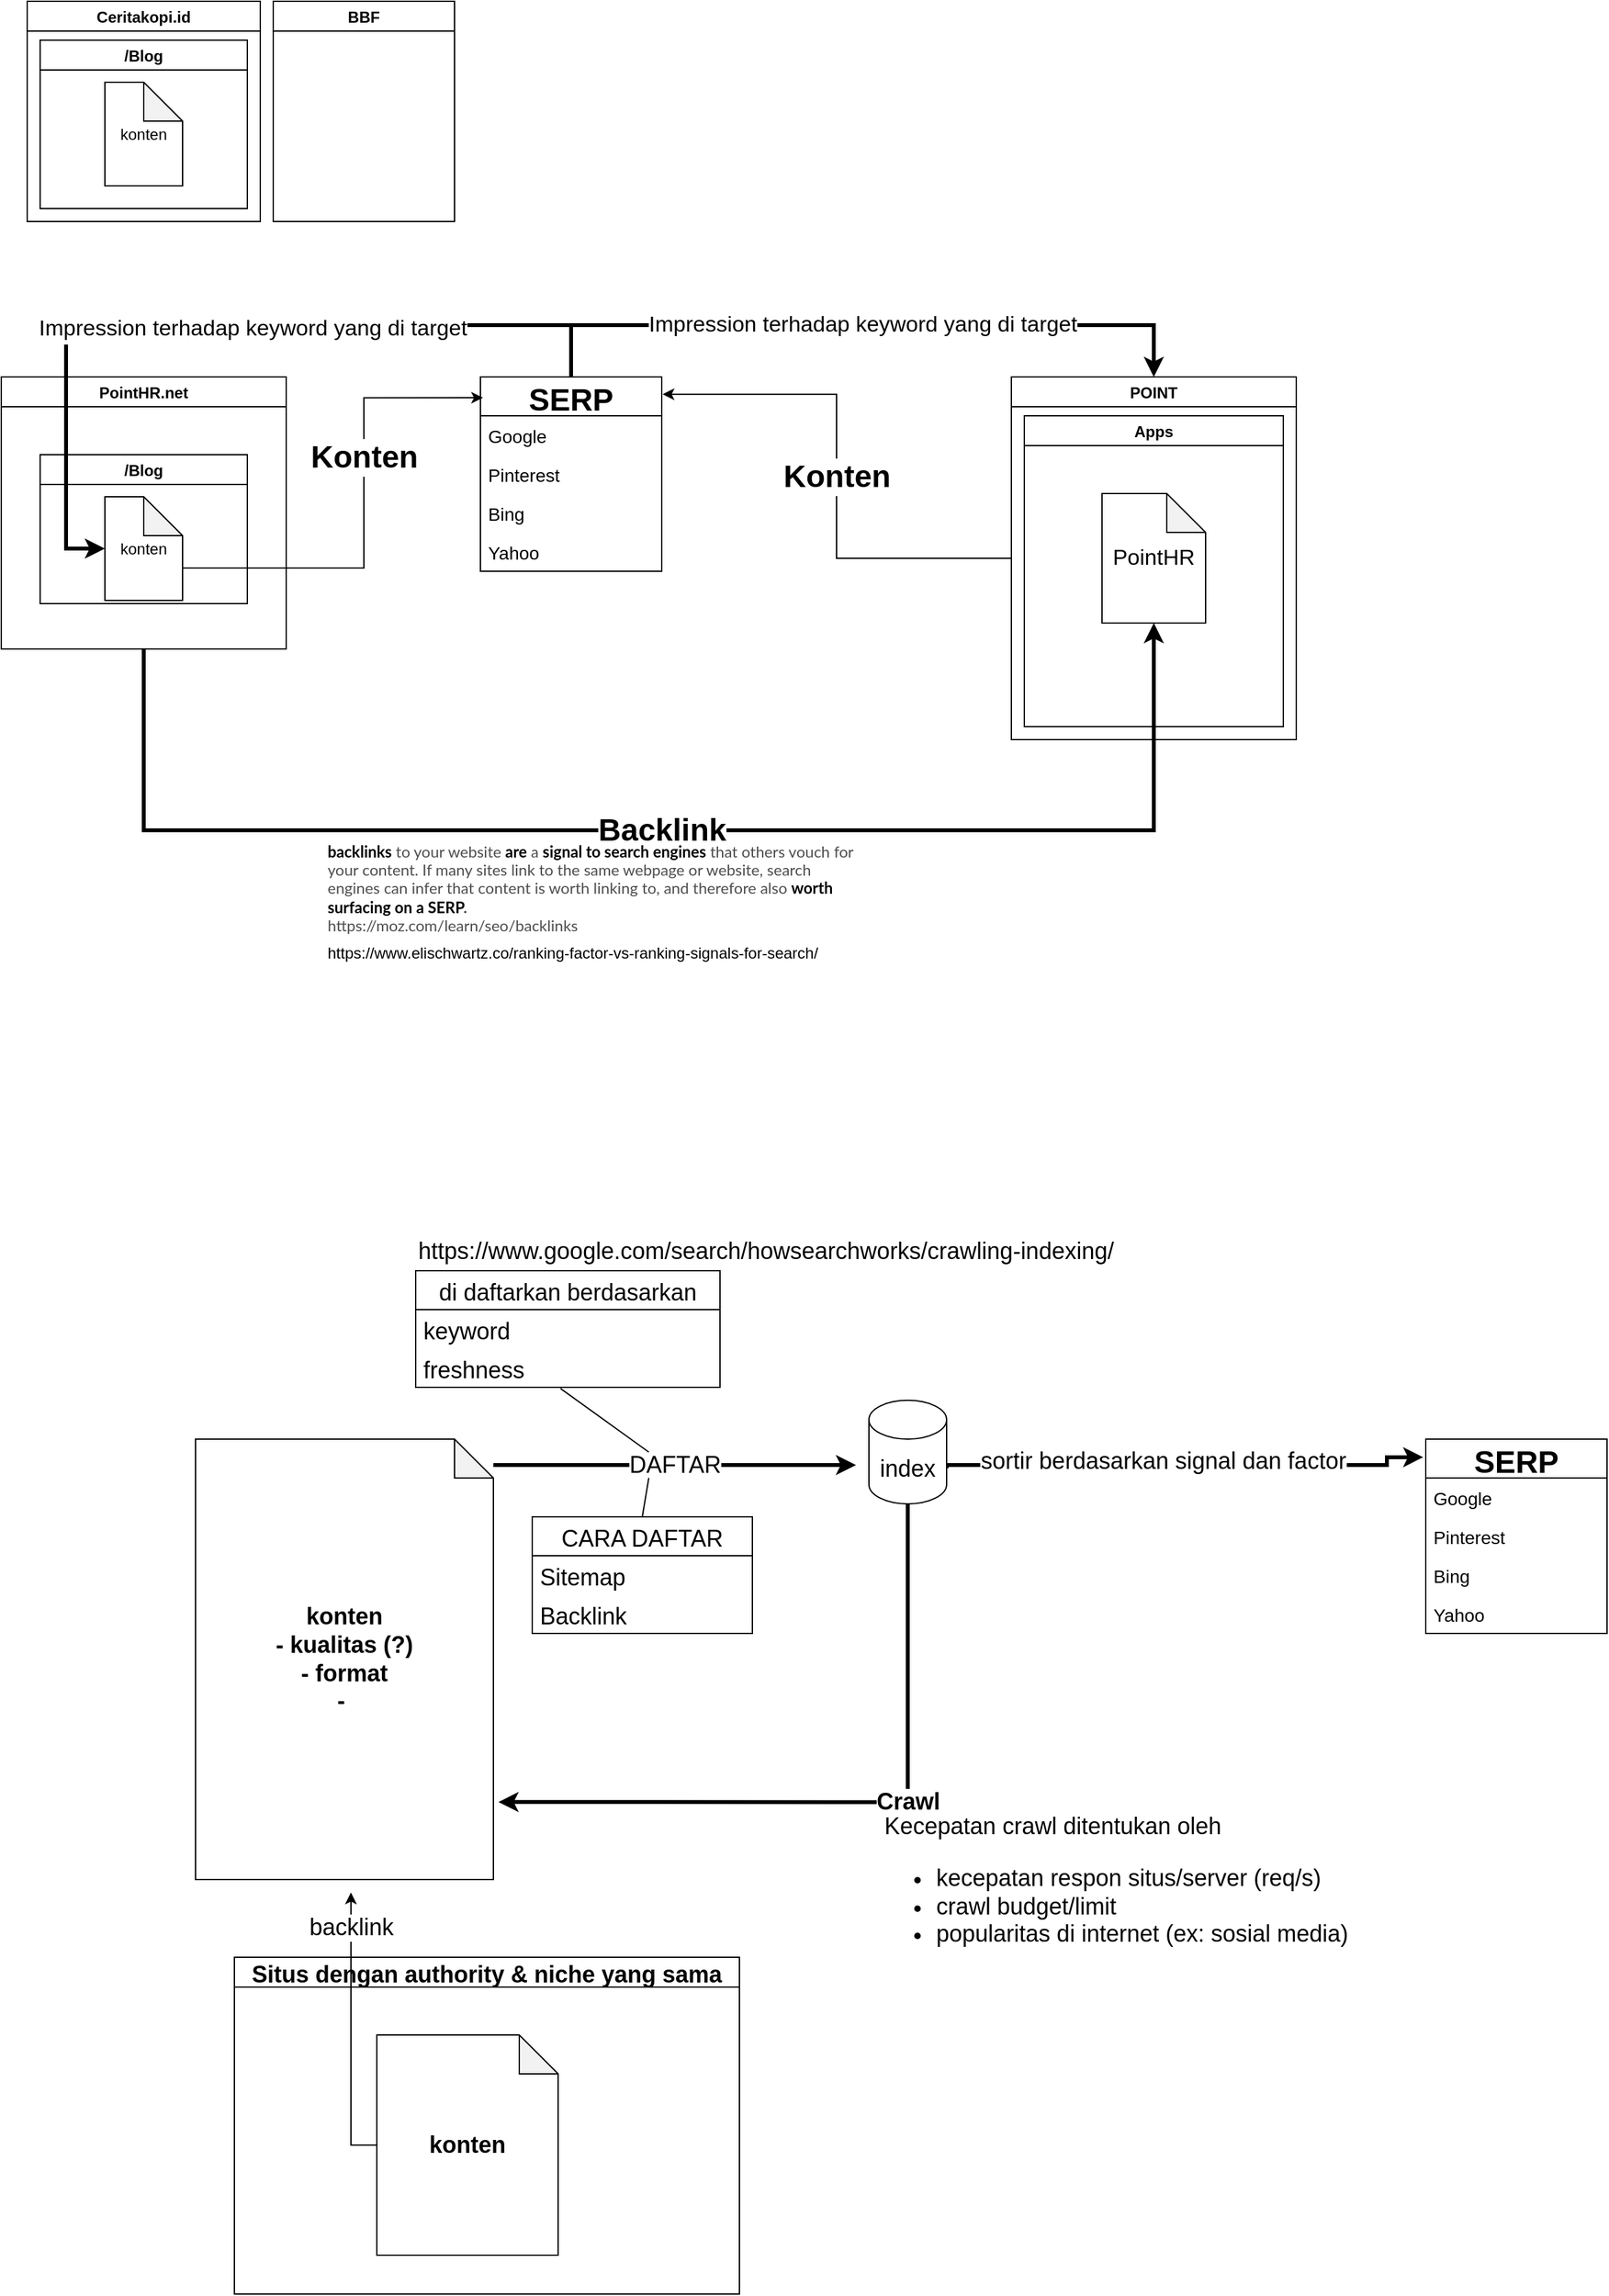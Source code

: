<mxfile version="15.5.4" type="github">
  <diagram id="UpQXV0bkHhJ45pT5pMi0" name="Page-1">
    <mxGraphModel dx="3771" dy="2672" grid="1" gridSize="10" guides="1" tooltips="1" connect="1" arrows="1" fold="1" page="1" pageScale="1" pageWidth="1654" pageHeight="1169" math="0" shadow="0">
      <root>
        <mxCell id="0" />
        <mxCell id="1" parent="0" />
        <mxCell id="VMYl_dWGH_x-drsQ9dHv-32" value="&lt;font style=&quot;font-size: 24px&quot;&gt;&lt;b&gt;Backlink&lt;/b&gt;&lt;/font&gt;" style="edgeStyle=orthogonalEdgeStyle;rounded=0;orthogonalLoop=1;jettySize=auto;html=1;fontSize=17;entryX=0.5;entryY=1;entryDx=0;entryDy=0;entryPerimeter=0;strokeWidth=3;" edge="1" parent="1" source="VMYl_dWGH_x-drsQ9dHv-3" target="VMYl_dWGH_x-drsQ9dHv-30">
          <mxGeometry relative="1" as="geometry">
            <mxPoint x="1029" y="-460" as="targetPoint" />
            <Array as="points">
              <mxPoint x="420" y="-390" />
              <mxPoint x="1200" y="-390" />
            </Array>
          </mxGeometry>
        </mxCell>
        <mxCell id="VMYl_dWGH_x-drsQ9dHv-3" value="PointHR.net" style="swimlane;" vertex="1" parent="1">
          <mxGeometry x="310" y="-740" width="220" height="210" as="geometry">
            <mxRectangle x="60" y="230" width="80" height="23" as="alternateBounds" />
          </mxGeometry>
        </mxCell>
        <mxCell id="VMYl_dWGH_x-drsQ9dHv-5" value="/Blog" style="swimlane;" vertex="1" parent="VMYl_dWGH_x-drsQ9dHv-3">
          <mxGeometry x="30" y="60" width="160" height="115" as="geometry">
            <mxRectangle x="30" y="60" width="60" height="23" as="alternateBounds" />
          </mxGeometry>
        </mxCell>
        <mxCell id="VMYl_dWGH_x-drsQ9dHv-35" value="konten" style="shape=note;whiteSpace=wrap;html=1;backgroundOutline=1;darkOpacity=0.05;fontSize=12;fontColor=#000000;align=center;" vertex="1" parent="VMYl_dWGH_x-drsQ9dHv-5">
          <mxGeometry x="50" y="32.5" width="60" height="80" as="geometry" />
        </mxCell>
        <mxCell id="VMYl_dWGH_x-drsQ9dHv-21" value="&lt;font style=&quot;font-size: 17px&quot;&gt;Impression terhadap keyword yang di target&lt;/font&gt;" style="edgeStyle=orthogonalEdgeStyle;rounded=0;orthogonalLoop=1;jettySize=auto;html=1;entryX=0;entryY=0.5;entryDx=0;entryDy=0;entryPerimeter=0;fontSize=24;strokeWidth=3;" edge="1" parent="1" source="VMYl_dWGH_x-drsQ9dHv-13" target="VMYl_dWGH_x-drsQ9dHv-35">
          <mxGeometry x="-0.094" relative="1" as="geometry">
            <Array as="points">
              <mxPoint x="750" y="-780" />
              <mxPoint x="360" y="-780" />
              <mxPoint x="360" y="-607" />
            </Array>
            <mxPoint as="offset" />
          </mxGeometry>
        </mxCell>
        <mxCell id="VMYl_dWGH_x-drsQ9dHv-38" value="&lt;span style=&quot;font-size: 17px&quot;&gt;Impression terhadap keyword yang di target&lt;/span&gt;" style="edgeStyle=orthogonalEdgeStyle;rounded=0;orthogonalLoop=1;jettySize=auto;html=1;entryX=0.5;entryY=0;entryDx=0;entryDy=0;fontSize=12;fontColor=#000000;strokeWidth=3;" edge="1" parent="1" source="VMYl_dWGH_x-drsQ9dHv-13" target="VMYl_dWGH_x-drsQ9dHv-27">
          <mxGeometry relative="1" as="geometry">
            <Array as="points">
              <mxPoint x="750" y="-780" />
              <mxPoint x="1200" y="-780" />
            </Array>
          </mxGeometry>
        </mxCell>
        <mxCell id="VMYl_dWGH_x-drsQ9dHv-13" value="SERP" style="swimlane;fontStyle=1;childLayout=stackLayout;horizontal=1;startSize=30;horizontalStack=0;resizeParent=1;resizeParentMax=0;resizeLast=0;collapsible=1;marginBottom=0;fontSize=24;" vertex="1" parent="1">
          <mxGeometry x="680" y="-740" width="140" height="150" as="geometry">
            <mxRectangle x="430" y="230" width="100" height="30" as="alternateBounds" />
          </mxGeometry>
        </mxCell>
        <mxCell id="VMYl_dWGH_x-drsQ9dHv-14" value="Google" style="text;strokeColor=none;fillColor=none;align=left;verticalAlign=middle;spacingLeft=4;spacingRight=4;overflow=hidden;points=[[0,0.5],[1,0.5]];portConstraint=eastwest;rotatable=0;fontSize=14;" vertex="1" parent="VMYl_dWGH_x-drsQ9dHv-13">
          <mxGeometry y="30" width="140" height="30" as="geometry" />
        </mxCell>
        <mxCell id="VMYl_dWGH_x-drsQ9dHv-15" value="Pinterest" style="text;strokeColor=none;fillColor=none;align=left;verticalAlign=middle;spacingLeft=4;spacingRight=4;overflow=hidden;points=[[0,0.5],[1,0.5]];portConstraint=eastwest;rotatable=0;fontSize=14;" vertex="1" parent="VMYl_dWGH_x-drsQ9dHv-13">
          <mxGeometry y="60" width="140" height="30" as="geometry" />
        </mxCell>
        <mxCell id="VMYl_dWGH_x-drsQ9dHv-17" value="Bing" style="text;strokeColor=none;fillColor=none;align=left;verticalAlign=middle;spacingLeft=4;spacingRight=4;overflow=hidden;points=[[0,0.5],[1,0.5]];portConstraint=eastwest;rotatable=0;fontSize=14;" vertex="1" parent="VMYl_dWGH_x-drsQ9dHv-13">
          <mxGeometry y="90" width="140" height="30" as="geometry" />
        </mxCell>
        <mxCell id="VMYl_dWGH_x-drsQ9dHv-18" value="Yahoo" style="text;strokeColor=none;fillColor=none;align=left;verticalAlign=middle;spacingLeft=4;spacingRight=4;overflow=hidden;points=[[0,0.5],[1,0.5]];portConstraint=eastwest;rotatable=0;fontSize=14;" vertex="1" parent="VMYl_dWGH_x-drsQ9dHv-13">
          <mxGeometry y="120" width="140" height="30" as="geometry" />
        </mxCell>
        <mxCell id="VMYl_dWGH_x-drsQ9dHv-20" value="&lt;b&gt;Konten&lt;/b&gt;" style="edgeStyle=orthogonalEdgeStyle;rounded=0;orthogonalLoop=1;jettySize=auto;html=1;entryX=0.014;entryY=0.107;entryDx=0;entryDy=0;entryPerimeter=0;fontSize=24;exitX=0;exitY=0;exitDx=60;exitDy=55;exitPerimeter=0;" edge="1" parent="1" source="VMYl_dWGH_x-drsQ9dHv-35" target="VMYl_dWGH_x-drsQ9dHv-13">
          <mxGeometry x="0.242" relative="1" as="geometry">
            <Array as="points">
              <mxPoint x="590" y="-592" />
              <mxPoint x="590" y="-724" />
            </Array>
            <mxPoint as="offset" />
          </mxGeometry>
        </mxCell>
        <mxCell id="VMYl_dWGH_x-drsQ9dHv-36" value="&lt;b style=&quot;font-size: 24px&quot;&gt;Konten&lt;/b&gt;" style="edgeStyle=orthogonalEdgeStyle;rounded=0;orthogonalLoop=1;jettySize=auto;html=1;entryX=1.005;entryY=0.089;entryDx=0;entryDy=0;fontSize=12;fontColor=#000000;entryPerimeter=0;" edge="1" parent="1" source="VMYl_dWGH_x-drsQ9dHv-27" target="VMYl_dWGH_x-drsQ9dHv-13">
          <mxGeometry relative="1" as="geometry" />
        </mxCell>
        <mxCell id="VMYl_dWGH_x-drsQ9dHv-27" value="POINT" style="swimlane;" vertex="1" parent="1">
          <mxGeometry x="1090" y="-740" width="220" height="280" as="geometry">
            <mxRectangle x="650" y="230" width="80" height="23" as="alternateBounds" />
          </mxGeometry>
        </mxCell>
        <mxCell id="VMYl_dWGH_x-drsQ9dHv-29" value="Apps" style="swimlane;startSize=23;" vertex="1" parent="VMYl_dWGH_x-drsQ9dHv-27">
          <mxGeometry x="10" y="30" width="200" height="240" as="geometry" />
        </mxCell>
        <mxCell id="VMYl_dWGH_x-drsQ9dHv-30" value="PointHR" style="shape=note;whiteSpace=wrap;html=1;backgroundOutline=1;darkOpacity=0.05;fontSize=17;" vertex="1" parent="VMYl_dWGH_x-drsQ9dHv-29">
          <mxGeometry x="60" y="60" width="80" height="100" as="geometry" />
        </mxCell>
        <mxCell id="VMYl_dWGH_x-drsQ9dHv-33" value="&lt;span style=&quot;background-color: rgb(255 , 255 , 255)&quot;&gt;&lt;font face=&quot;lato, helvetica neue, helvetica, arial, sans-serif&quot;&gt;&lt;b&gt;backlinks&lt;/b&gt;&lt;font color=&quot;#4d4d4d&quot;&gt; to your website &lt;/font&gt;&lt;b&gt;are&lt;/b&gt;&lt;font color=&quot;#4d4d4d&quot;&gt; a &lt;/font&gt;&lt;b&gt;signal to search engines&lt;/b&gt;&lt;font color=&quot;#4d4d4d&quot;&gt; that others vouch for your content. If many sites link to the same webpage or website, search engines can infer that content is worth linking to, and therefore also &lt;/font&gt;&lt;b&gt;worth surfacing on a SERP&lt;/b&gt;&lt;b style=&quot;color: rgb(77 , 77 , 77)&quot;&gt;.&lt;/b&gt;&lt;font color=&quot;#4d4d4d&quot;&gt;&amp;nbsp;&lt;/font&gt;&lt;/font&gt;&lt;br&gt;&lt;font face=&quot;lato, helvetica neue, helvetica, arial, sans-serif&quot; style=&quot;color: rgb(77 , 77 , 77)&quot;&gt;https://moz.com/learn/seo/backlinks&lt;/font&gt;&lt;br&gt;&lt;/span&gt;" style="text;html=1;strokeColor=none;fillColor=none;align=left;verticalAlign=middle;whiteSpace=wrap;rounded=0;fontSize=12;" vertex="1" parent="1">
          <mxGeometry x="560" y="-380" width="410" height="70" as="geometry" />
        </mxCell>
        <mxCell id="VMYl_dWGH_x-drsQ9dHv-34" value="https://www.elischwartz.co/ranking-factor-vs-ranking-signals-for-search/" style="text;html=1;strokeColor=none;fillColor=none;align=left;verticalAlign=middle;whiteSpace=wrap;rounded=0;fontSize=12;fontColor=#000000;" vertex="1" parent="1">
          <mxGeometry x="560" y="-310" width="400" height="30" as="geometry" />
        </mxCell>
        <mxCell id="VMYl_dWGH_x-drsQ9dHv-39" value="Ceritakopi.id" style="swimlane;" vertex="1" parent="1">
          <mxGeometry x="330" y="-1030" width="180" height="170" as="geometry">
            <mxRectangle x="330" y="-1030" width="80" height="23" as="alternateBounds" />
          </mxGeometry>
        </mxCell>
        <mxCell id="VMYl_dWGH_x-drsQ9dHv-40" value="/Blog" style="swimlane;" vertex="1" parent="VMYl_dWGH_x-drsQ9dHv-39">
          <mxGeometry x="10" y="30" width="160" height="130" as="geometry">
            <mxRectangle x="30" y="60" width="60" height="23" as="alternateBounds" />
          </mxGeometry>
        </mxCell>
        <mxCell id="VMYl_dWGH_x-drsQ9dHv-41" value="konten" style="shape=note;whiteSpace=wrap;html=1;backgroundOutline=1;darkOpacity=0.05;fontSize=12;fontColor=#000000;align=center;" vertex="1" parent="VMYl_dWGH_x-drsQ9dHv-40">
          <mxGeometry x="50" y="32.5" width="60" height="80" as="geometry" />
        </mxCell>
        <mxCell id="VMYl_dWGH_x-drsQ9dHv-42" value="BBF" style="swimlane;" vertex="1" parent="1">
          <mxGeometry x="520" y="-1030" width="140" height="170" as="geometry">
            <mxRectangle x="520" y="-1030" width="80" height="23" as="alternateBounds" />
          </mxGeometry>
        </mxCell>
        <mxCell id="VMYl_dWGH_x-drsQ9dHv-53" value="DAFTAR" style="edgeStyle=orthogonalEdgeStyle;rounded=0;orthogonalLoop=1;jettySize=auto;html=1;fontSize=18;fontColor=#000000;strokeWidth=3;" edge="1" parent="1" source="VMYl_dWGH_x-drsQ9dHv-46">
          <mxGeometry relative="1" as="geometry">
            <mxPoint x="970" y="100" as="targetPoint" />
            <Array as="points">
              <mxPoint x="750" y="100" />
              <mxPoint x="750" y="100" />
            </Array>
          </mxGeometry>
        </mxCell>
        <mxCell id="VMYl_dWGH_x-drsQ9dHv-46" value="konten&lt;br&gt;- kualitas (?)&lt;br&gt;- format&lt;br&gt;-&amp;nbsp;" style="shape=note;whiteSpace=wrap;html=1;backgroundOutline=1;darkOpacity=0.05;fontSize=18;fontColor=#000000;align=center;fontStyle=1" vertex="1" parent="1">
          <mxGeometry x="460" y="80" width="230" height="340" as="geometry" />
        </mxCell>
        <mxCell id="VMYl_dWGH_x-drsQ9dHv-70" value="&lt;b&gt;Crawl&lt;/b&gt;" style="edgeStyle=orthogonalEdgeStyle;rounded=0;orthogonalLoop=1;jettySize=auto;html=1;entryX=1.017;entryY=0.824;entryDx=0;entryDy=0;entryPerimeter=0;fontSize=18;fontColor=#000000;strokeWidth=3;spacing=2;exitX=0.5;exitY=1;exitDx=0;exitDy=0;exitPerimeter=0;" edge="1" parent="1" source="VMYl_dWGH_x-drsQ9dHv-74" target="VMYl_dWGH_x-drsQ9dHv-46">
          <mxGeometry x="-0.158" relative="1" as="geometry">
            <Array as="points">
              <mxPoint x="1010" y="360" />
            </Array>
            <mxPoint as="offset" />
          </mxGeometry>
        </mxCell>
        <mxCell id="VMYl_dWGH_x-drsQ9dHv-48" value="SERP" style="swimlane;fontStyle=1;childLayout=stackLayout;horizontal=1;startSize=30;horizontalStack=0;resizeParent=1;resizeParentMax=0;resizeLast=0;collapsible=1;marginBottom=0;fontSize=24;" vertex="1" parent="1">
          <mxGeometry x="1410" y="80" width="140" height="150" as="geometry">
            <mxRectangle x="430" y="230" width="100" height="30" as="alternateBounds" />
          </mxGeometry>
        </mxCell>
        <mxCell id="VMYl_dWGH_x-drsQ9dHv-49" value="Google" style="text;strokeColor=none;fillColor=none;align=left;verticalAlign=middle;spacingLeft=4;spacingRight=4;overflow=hidden;points=[[0,0.5],[1,0.5]];portConstraint=eastwest;rotatable=0;fontSize=14;" vertex="1" parent="VMYl_dWGH_x-drsQ9dHv-48">
          <mxGeometry y="30" width="140" height="30" as="geometry" />
        </mxCell>
        <mxCell id="VMYl_dWGH_x-drsQ9dHv-50" value="Pinterest" style="text;strokeColor=none;fillColor=none;align=left;verticalAlign=middle;spacingLeft=4;spacingRight=4;overflow=hidden;points=[[0,0.5],[1,0.5]];portConstraint=eastwest;rotatable=0;fontSize=14;" vertex="1" parent="VMYl_dWGH_x-drsQ9dHv-48">
          <mxGeometry y="60" width="140" height="30" as="geometry" />
        </mxCell>
        <mxCell id="VMYl_dWGH_x-drsQ9dHv-51" value="Bing" style="text;strokeColor=none;fillColor=none;align=left;verticalAlign=middle;spacingLeft=4;spacingRight=4;overflow=hidden;points=[[0,0.5],[1,0.5]];portConstraint=eastwest;rotatable=0;fontSize=14;" vertex="1" parent="VMYl_dWGH_x-drsQ9dHv-48">
          <mxGeometry y="90" width="140" height="30" as="geometry" />
        </mxCell>
        <mxCell id="VMYl_dWGH_x-drsQ9dHv-52" value="Yahoo" style="text;strokeColor=none;fillColor=none;align=left;verticalAlign=middle;spacingLeft=4;spacingRight=4;overflow=hidden;points=[[0,0.5],[1,0.5]];portConstraint=eastwest;rotatable=0;fontSize=14;" vertex="1" parent="VMYl_dWGH_x-drsQ9dHv-48">
          <mxGeometry y="120" width="140" height="30" as="geometry" />
        </mxCell>
        <mxCell id="VMYl_dWGH_x-drsQ9dHv-54" value="CARA DAFTAR" style="swimlane;fontStyle=0;childLayout=stackLayout;horizontal=1;startSize=30;horizontalStack=0;resizeParent=1;resizeParentMax=0;resizeLast=0;collapsible=1;marginBottom=0;fontSize=18;fontColor=#000000;align=center;" vertex="1" parent="1">
          <mxGeometry x="720" y="140" width="170" height="90" as="geometry" />
        </mxCell>
        <mxCell id="VMYl_dWGH_x-drsQ9dHv-55" value="Sitemap" style="text;strokeColor=none;fillColor=none;align=left;verticalAlign=middle;spacingLeft=4;spacingRight=4;overflow=hidden;points=[[0,0.5],[1,0.5]];portConstraint=eastwest;rotatable=0;fontSize=18;fontColor=#000000;" vertex="1" parent="VMYl_dWGH_x-drsQ9dHv-54">
          <mxGeometry y="30" width="170" height="30" as="geometry" />
        </mxCell>
        <mxCell id="VMYl_dWGH_x-drsQ9dHv-56" value="Backlink" style="text;strokeColor=none;fillColor=none;align=left;verticalAlign=middle;spacingLeft=4;spacingRight=4;overflow=hidden;points=[[0,0.5],[1,0.5]];portConstraint=eastwest;rotatable=0;fontSize=18;fontColor=#000000;" vertex="1" parent="VMYl_dWGH_x-drsQ9dHv-54">
          <mxGeometry y="60" width="170" height="30" as="geometry" />
        </mxCell>
        <mxCell id="VMYl_dWGH_x-drsQ9dHv-59" value="" style="endArrow=none;html=1;rounded=0;fontSize=18;fontColor=#000000;strokeWidth=1;exitX=0.5;exitY=0;exitDx=0;exitDy=0;" edge="1" parent="1" source="VMYl_dWGH_x-drsQ9dHv-54">
          <mxGeometry width="50" height="50" relative="1" as="geometry">
            <mxPoint x="850" y="270" as="sourcePoint" />
            <mxPoint x="810" y="110" as="targetPoint" />
          </mxGeometry>
        </mxCell>
        <mxCell id="VMYl_dWGH_x-drsQ9dHv-61" value="Situs dengan authority &amp; niche yang sama" style="swimlane;fontSize=18;fontColor=#000000;align=center;" vertex="1" parent="1">
          <mxGeometry x="490" y="480" width="390" height="260" as="geometry" />
        </mxCell>
        <mxCell id="VMYl_dWGH_x-drsQ9dHv-60" value="konten" style="shape=note;whiteSpace=wrap;html=1;backgroundOutline=1;darkOpacity=0.05;fontSize=18;fontColor=#000000;align=center;fontStyle=1" vertex="1" parent="VMYl_dWGH_x-drsQ9dHv-61">
          <mxGeometry x="110" y="60" width="140" height="170" as="geometry" />
        </mxCell>
        <mxCell id="VMYl_dWGH_x-drsQ9dHv-63" value="backlink" style="edgeStyle=orthogonalEdgeStyle;rounded=0;orthogonalLoop=1;jettySize=auto;html=1;fontSize=18;fontColor=#000000;strokeWidth=1;" edge="1" parent="1" source="VMYl_dWGH_x-drsQ9dHv-60">
          <mxGeometry x="0.755" relative="1" as="geometry">
            <mxPoint x="580" y="430" as="targetPoint" />
            <mxPoint as="offset" />
          </mxGeometry>
        </mxCell>
        <mxCell id="VMYl_dWGH_x-drsQ9dHv-64" value="di daftarkan berdasarkan" style="swimlane;fontStyle=0;childLayout=stackLayout;horizontal=1;startSize=30;horizontalStack=0;resizeParent=1;resizeParentMax=0;resizeLast=0;collapsible=1;marginBottom=0;fontSize=18;fontColor=#000000;align=center;" vertex="1" parent="1">
          <mxGeometry x="630" y="-50" width="235" height="90" as="geometry" />
        </mxCell>
        <mxCell id="VMYl_dWGH_x-drsQ9dHv-65" value="keyword" style="text;strokeColor=none;fillColor=none;align=left;verticalAlign=middle;spacingLeft=4;spacingRight=4;overflow=hidden;points=[[0,0.5],[1,0.5]];portConstraint=eastwest;rotatable=0;fontSize=18;fontColor=#000000;" vertex="1" parent="VMYl_dWGH_x-drsQ9dHv-64">
          <mxGeometry y="30" width="235" height="30" as="geometry" />
        </mxCell>
        <mxCell id="VMYl_dWGH_x-drsQ9dHv-66" value="freshness" style="text;strokeColor=none;fillColor=none;align=left;verticalAlign=middle;spacingLeft=4;spacingRight=4;overflow=hidden;points=[[0,0.5],[1,0.5]];portConstraint=eastwest;rotatable=0;fontSize=18;fontColor=#000000;" vertex="1" parent="VMYl_dWGH_x-drsQ9dHv-64">
          <mxGeometry y="60" width="235" height="30" as="geometry" />
        </mxCell>
        <mxCell id="VMYl_dWGH_x-drsQ9dHv-68" value="" style="endArrow=none;html=1;rounded=0;fontSize=18;fontColor=#000000;strokeWidth=1;entryX=0.476;entryY=1.032;entryDx=0;entryDy=0;entryPerimeter=0;" edge="1" parent="1" target="VMYl_dWGH_x-drsQ9dHv-66">
          <mxGeometry width="50" height="50" relative="1" as="geometry">
            <mxPoint x="810" y="90" as="sourcePoint" />
            <mxPoint x="805" y="50" as="targetPoint" />
          </mxGeometry>
        </mxCell>
        <mxCell id="VMYl_dWGH_x-drsQ9dHv-69" value="https://www.google.com/search/howsearchworks/crawling-indexing/" style="text;html=1;strokeColor=none;fillColor=none;align=left;verticalAlign=middle;whiteSpace=wrap;rounded=0;fontSize=18;fontColor=#000000;" vertex="1" parent="1">
          <mxGeometry x="630" y="-80" width="550" height="30" as="geometry" />
        </mxCell>
        <mxCell id="VMYl_dWGH_x-drsQ9dHv-71" value="Kecepatan crawl ditentukan oleh&lt;br&gt;&lt;ul&gt;&lt;li&gt;kecepatan respon situs/server (req/s)&lt;/li&gt;&lt;li&gt;crawl budget/limit&lt;/li&gt;&lt;li&gt;popularitas di internet (ex: sosial media)&lt;/li&gt;&lt;/ul&gt;" style="text;html=1;strokeColor=none;fillColor=none;align=left;verticalAlign=middle;whiteSpace=wrap;rounded=0;fontSize=18;fontColor=#000000;" vertex="1" parent="1">
          <mxGeometry x="990" y="370" width="390" height="120" as="geometry" />
        </mxCell>
        <mxCell id="VMYl_dWGH_x-drsQ9dHv-73" value="sortir berdasarkan signal dan factor" style="edgeStyle=orthogonalEdgeStyle;rounded=0;orthogonalLoop=1;jettySize=auto;html=1;fontSize=18;fontColor=#000000;strokeWidth=3;exitX=1;exitY=0;exitDx=0;exitDy=52.5;exitPerimeter=0;entryX=-0.014;entryY=0.093;entryDx=0;entryDy=0;entryPerimeter=0;" edge="1" parent="1" source="VMYl_dWGH_x-drsQ9dHv-74" target="VMYl_dWGH_x-drsQ9dHv-48">
          <mxGeometry x="-0.106" y="3" relative="1" as="geometry">
            <mxPoint x="1350" y="30" as="targetPoint" />
            <mxPoint x="1140" y="100" as="sourcePoint" />
            <Array as="points">
              <mxPoint x="1040" y="100" />
              <mxPoint x="1380" y="100" />
              <mxPoint x="1380" y="94" />
            </Array>
            <mxPoint x="1" as="offset" />
          </mxGeometry>
        </mxCell>
        <mxCell id="VMYl_dWGH_x-drsQ9dHv-74" value="index" style="shape=cylinder3;whiteSpace=wrap;html=1;boundedLbl=1;backgroundOutline=1;size=15;fontSize=18;fontColor=#000000;align=center;" vertex="1" parent="1">
          <mxGeometry x="980" y="50" width="60" height="80" as="geometry" />
        </mxCell>
      </root>
    </mxGraphModel>
  </diagram>
</mxfile>
